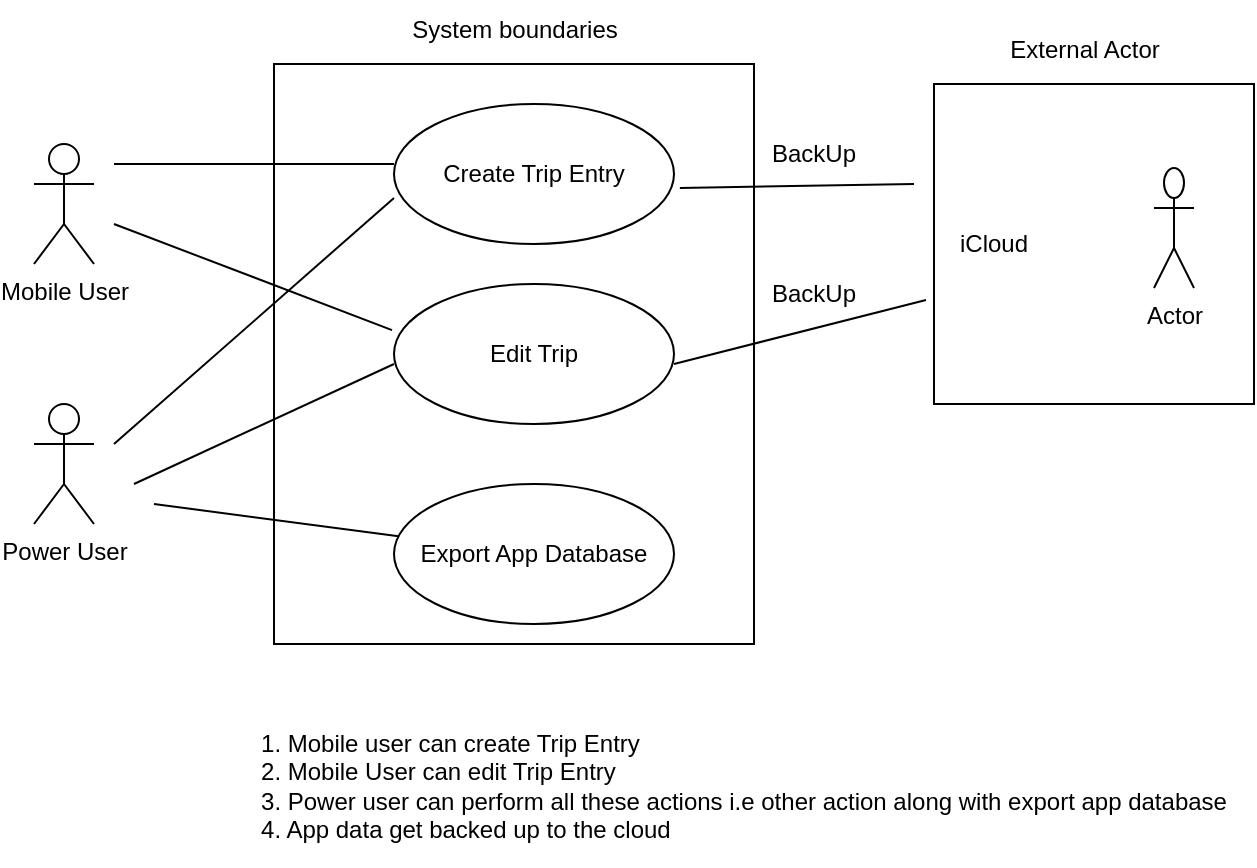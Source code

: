 <mxfile version="26.1.1">
  <diagram name="Page-1" id="VaPmY5GwH4Xocj4jI77k">
    <mxGraphModel dx="1026" dy="650" grid="1" gridSize="10" guides="1" tooltips="1" connect="1" arrows="1" fold="1" page="1" pageScale="1" pageWidth="827" pageHeight="1169" math="0" shadow="0">
      <root>
        <mxCell id="0" />
        <mxCell id="1" parent="0" />
        <mxCell id="WxggVFZYJX4_dqJ5AxjA-7" value="" style="rounded=0;whiteSpace=wrap;html=1;" vertex="1" parent="1">
          <mxGeometry x="240" y="120" width="240" height="290" as="geometry" />
        </mxCell>
        <mxCell id="xMFwPtLSbpC_3gg9WsXq-1" value="Create Trip Entry" style="ellipse;whiteSpace=wrap;html=1;" parent="1" vertex="1">
          <mxGeometry x="300" y="140" width="140" height="70" as="geometry" />
        </mxCell>
        <mxCell id="xMFwPtLSbpC_3gg9WsXq-2" value="Edit Trip" style="ellipse;whiteSpace=wrap;html=1;" parent="1" vertex="1">
          <mxGeometry x="300" y="230" width="140" height="70" as="geometry" />
        </mxCell>
        <mxCell id="xMFwPtLSbpC_3gg9WsXq-3" value="Export App Database" style="ellipse;whiteSpace=wrap;html=1;" parent="1" vertex="1">
          <mxGeometry x="300" y="330" width="140" height="70" as="geometry" />
        </mxCell>
        <mxCell id="xMFwPtLSbpC_3gg9WsXq-4" value="Mobile User" style="shape=umlActor;html=1;verticalLabelPosition=bottom;verticalAlign=top;align=center;" parent="1" vertex="1">
          <mxGeometry x="120" y="160" width="30" height="60" as="geometry" />
        </mxCell>
        <mxCell id="xMFwPtLSbpC_3gg9WsXq-5" value="Power User" style="shape=umlActor;html=1;verticalLabelPosition=bottom;verticalAlign=top;align=center;" parent="1" vertex="1">
          <mxGeometry x="120" y="290" width="30" height="60" as="geometry" />
        </mxCell>
        <mxCell id="WxggVFZYJX4_dqJ5AxjA-1" value="" style="endArrow=none;html=1;rounded=0;exitX=-0.007;exitY=0.329;exitDx=0;exitDy=0;exitPerimeter=0;" edge="1" parent="1" source="xMFwPtLSbpC_3gg9WsXq-2">
          <mxGeometry width="50" height="50" relative="1" as="geometry">
            <mxPoint x="390" y="360" as="sourcePoint" />
            <mxPoint x="160" y="200" as="targetPoint" />
          </mxGeometry>
        </mxCell>
        <mxCell id="WxggVFZYJX4_dqJ5AxjA-2" value="" style="endArrow=none;html=1;rounded=0;" edge="1" parent="1">
          <mxGeometry width="50" height="50" relative="1" as="geometry">
            <mxPoint x="300" y="170" as="sourcePoint" />
            <mxPoint x="160" y="170" as="targetPoint" />
          </mxGeometry>
        </mxCell>
        <mxCell id="WxggVFZYJX4_dqJ5AxjA-3" value="&lt;div style=&quot;text-align: left;&quot;&gt;&lt;span style=&quot;background-color: transparent; color: light-dark(rgb(0, 0, 0), rgb(255, 255, 255));&quot;&gt;1. Mobile user can create Trip Entry&lt;/span&gt;&lt;/div&gt;&lt;div style=&quot;text-align: left;&quot;&gt;&lt;span style=&quot;background-color: transparent; color: light-dark(rgb(0, 0, 0), rgb(255, 255, 255));&quot;&gt;2. Mobile User can edit Trip Entry&lt;/span&gt;&lt;/div&gt;&lt;div style=&quot;text-align: left;&quot;&gt;3. Power user can perform all these actions i.e other action along with export app database&lt;/div&gt;&lt;div style=&quot;text-align: left;&quot;&gt;4. App data get backed up to the cloud&lt;/div&gt;" style="text;html=1;align=center;verticalAlign=middle;rounded=0;whiteSpace=wrap;" vertex="1" parent="1">
          <mxGeometry x="230" y="441" width="490" height="80" as="geometry" />
        </mxCell>
        <mxCell id="WxggVFZYJX4_dqJ5AxjA-4" value="" style="endArrow=none;html=1;rounded=0;exitX=0;exitY=0.671;exitDx=0;exitDy=0;exitPerimeter=0;" edge="1" parent="1" source="xMFwPtLSbpC_3gg9WsXq-1">
          <mxGeometry width="50" height="50" relative="1" as="geometry">
            <mxPoint x="310" y="180" as="sourcePoint" />
            <mxPoint x="160" y="310" as="targetPoint" />
          </mxGeometry>
        </mxCell>
        <mxCell id="WxggVFZYJX4_dqJ5AxjA-5" value="" style="endArrow=none;html=1;rounded=0;" edge="1" parent="1">
          <mxGeometry width="50" height="50" relative="1" as="geometry">
            <mxPoint x="300" y="270" as="sourcePoint" />
            <mxPoint x="170" y="330" as="targetPoint" />
          </mxGeometry>
        </mxCell>
        <mxCell id="WxggVFZYJX4_dqJ5AxjA-6" value="" style="endArrow=none;html=1;rounded=0;" edge="1" parent="1" source="xMFwPtLSbpC_3gg9WsXq-3">
          <mxGeometry width="50" height="50" relative="1" as="geometry">
            <mxPoint x="310" y="280" as="sourcePoint" />
            <mxPoint x="180" y="340" as="targetPoint" />
          </mxGeometry>
        </mxCell>
        <mxCell id="WxggVFZYJX4_dqJ5AxjA-10" value="System boundaries" style="text;html=1;align=center;verticalAlign=middle;resizable=0;points=[];autosize=1;strokeColor=none;fillColor=none;" vertex="1" parent="1">
          <mxGeometry x="295" y="88" width="130" height="30" as="geometry" />
        </mxCell>
        <mxCell id="WxggVFZYJX4_dqJ5AxjA-11" value="iCloud" style="whiteSpace=wrap;html=1;aspect=fixed;spacingTop=0;spacing=2;spacingLeft=0;spacingRight=100;" vertex="1" parent="1">
          <mxGeometry x="570" y="130" width="160" height="160" as="geometry" />
        </mxCell>
        <mxCell id="WxggVFZYJX4_dqJ5AxjA-12" value="Actor" style="shape=umlActor;verticalLabelPosition=bottom;verticalAlign=top;html=1;outlineConnect=0;" vertex="1" parent="1">
          <mxGeometry x="680" y="172" width="20" height="60" as="geometry" />
        </mxCell>
        <mxCell id="WxggVFZYJX4_dqJ5AxjA-16" value="" style="endArrow=none;html=1;rounded=0;entryX=1.021;entryY=0.6;entryDx=0;entryDy=0;entryPerimeter=0;" edge="1" parent="1" target="xMFwPtLSbpC_3gg9WsXq-1">
          <mxGeometry width="50" height="50" relative="1" as="geometry">
            <mxPoint x="560" y="180" as="sourcePoint" />
            <mxPoint x="480" y="150" as="targetPoint" />
          </mxGeometry>
        </mxCell>
        <mxCell id="WxggVFZYJX4_dqJ5AxjA-17" value="" style="endArrow=none;html=1;rounded=0;exitX=-0.025;exitY=0.675;exitDx=0;exitDy=0;exitPerimeter=0;" edge="1" parent="1" source="WxggVFZYJX4_dqJ5AxjA-11">
          <mxGeometry width="50" height="50" relative="1" as="geometry">
            <mxPoint x="310" y="280" as="sourcePoint" />
            <mxPoint x="440" y="270" as="targetPoint" />
          </mxGeometry>
        </mxCell>
        <mxCell id="WxggVFZYJX4_dqJ5AxjA-18" value="BackUp" style="text;html=1;align=center;verticalAlign=middle;whiteSpace=wrap;rounded=0;" vertex="1" parent="1">
          <mxGeometry x="480" y="150" width="60" height="30" as="geometry" />
        </mxCell>
        <mxCell id="WxggVFZYJX4_dqJ5AxjA-19" value="BackUp" style="text;html=1;align=center;verticalAlign=middle;whiteSpace=wrap;rounded=0;" vertex="1" parent="1">
          <mxGeometry x="480" y="220" width="60" height="30" as="geometry" />
        </mxCell>
        <mxCell id="WxggVFZYJX4_dqJ5AxjA-20" value="External Actor" style="text;html=1;align=center;verticalAlign=middle;resizable=0;points=[];autosize=1;strokeColor=none;fillColor=none;" vertex="1" parent="1">
          <mxGeometry x="595" y="98" width="100" height="30" as="geometry" />
        </mxCell>
      </root>
    </mxGraphModel>
  </diagram>
</mxfile>

